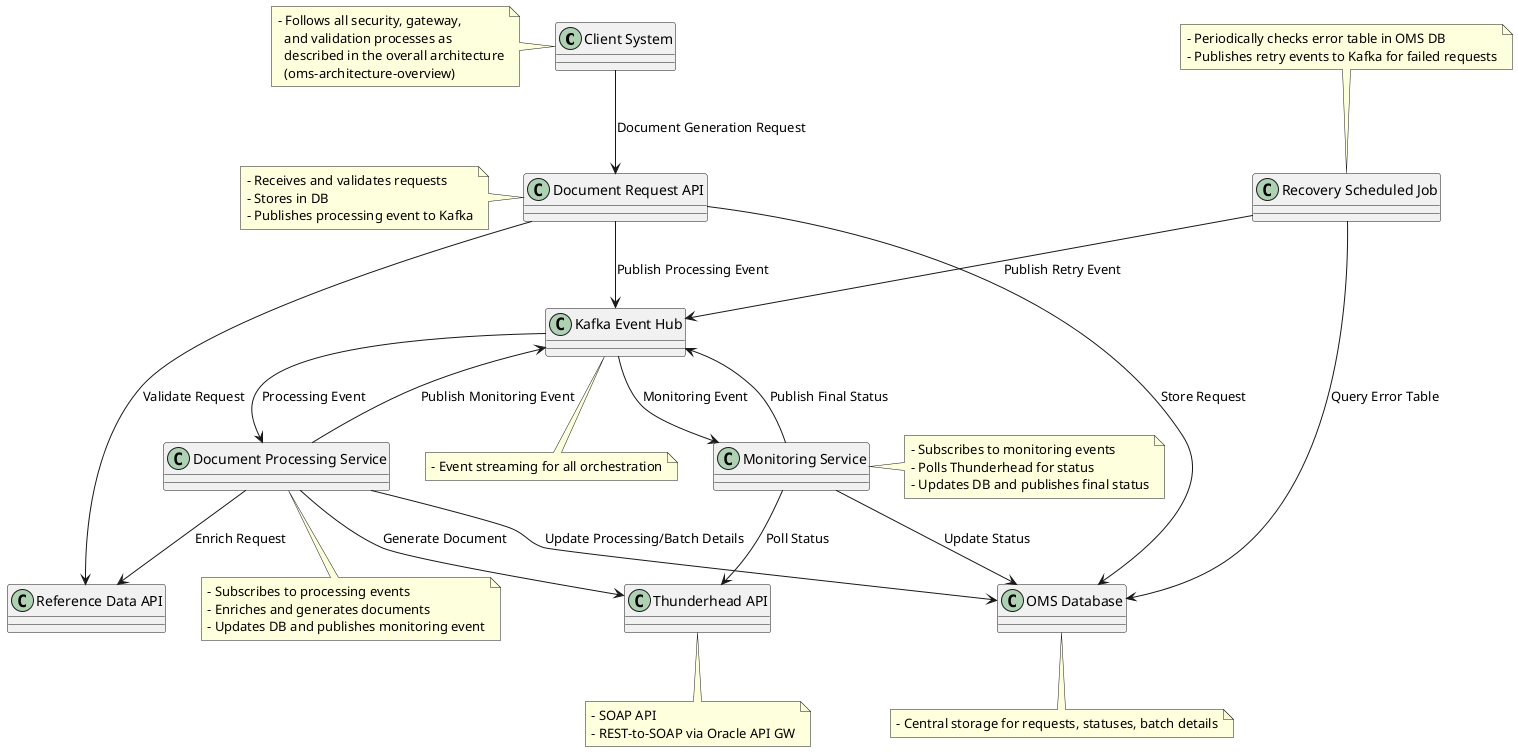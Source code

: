 @startuml
!define RECTANGLE class

RECTANGLE "Client System" as Client
RECTANGLE "Document Request API" as DocRequestAPI
RECTANGLE "Kafka Event Hub" as Kafka
RECTANGLE "Document Processing Service" as DocProcessingService
RECTANGLE "Monitoring Service" as MonitoringService
RECTANGLE "Reference Data API" as RefDataAPI
RECTANGLE "Thunderhead API" as ThunderheadAPI
RECTANGLE "OMS Database" as OMSDB
RECTANGLE "Recovery Scheduled Job" as RecoveryJob

Client --> DocRequestAPI : Document Generation Request
DocRequestAPI --> RefDataAPI : Validate Request
DocRequestAPI --> OMSDB : Store Request
DocRequestAPI --> Kafka : Publish Processing Event
Kafka --> DocProcessingService : Processing Event
DocProcessingService --> RefDataAPI : Enrich Request
DocProcessingService --> ThunderheadAPI : Generate Document
DocProcessingService --> OMSDB : Update Processing/Batch Details
DocProcessingService --> Kafka : Publish Monitoring Event
Kafka --> MonitoringService : Monitoring Event
MonitoringService --> ThunderheadAPI : Poll Status
MonitoringService --> OMSDB : Update Status
MonitoringService --> Kafka : Publish Final Status
RecoveryJob --> OMSDB : Query Error Table
RecoveryJob --> Kafka : Publish Retry Event

note left of Client
- Follows all security, gateway,
  and validation processes as
  described in the overall architecture
  (oms-architecture-overview)
end note

note left of DocRequestAPI
- Receives and validates requests
- Stores in DB
- Publishes processing event to Kafka
end note

note bottom of DocProcessingService
- Subscribes to processing events
- Enriches and generates documents
- Updates DB and publishes monitoring event
end note

note right of MonitoringService
- Subscribes to monitoring events
- Polls Thunderhead for status
- Updates DB and publishes final status
end note

note bottom of OMSDB
- Central storage for requests, statuses, batch details
end note

note bottom of ThunderheadAPI
- SOAP API
- REST-to-SOAP via Oracle API GW
end note

note bottom of Kafka
- Event streaming for all orchestration
end note

note top of RecoveryJob
- Periodically checks error table in OMS DB
- Publishes retry events to Kafka for failed requests
end note

@enduml

